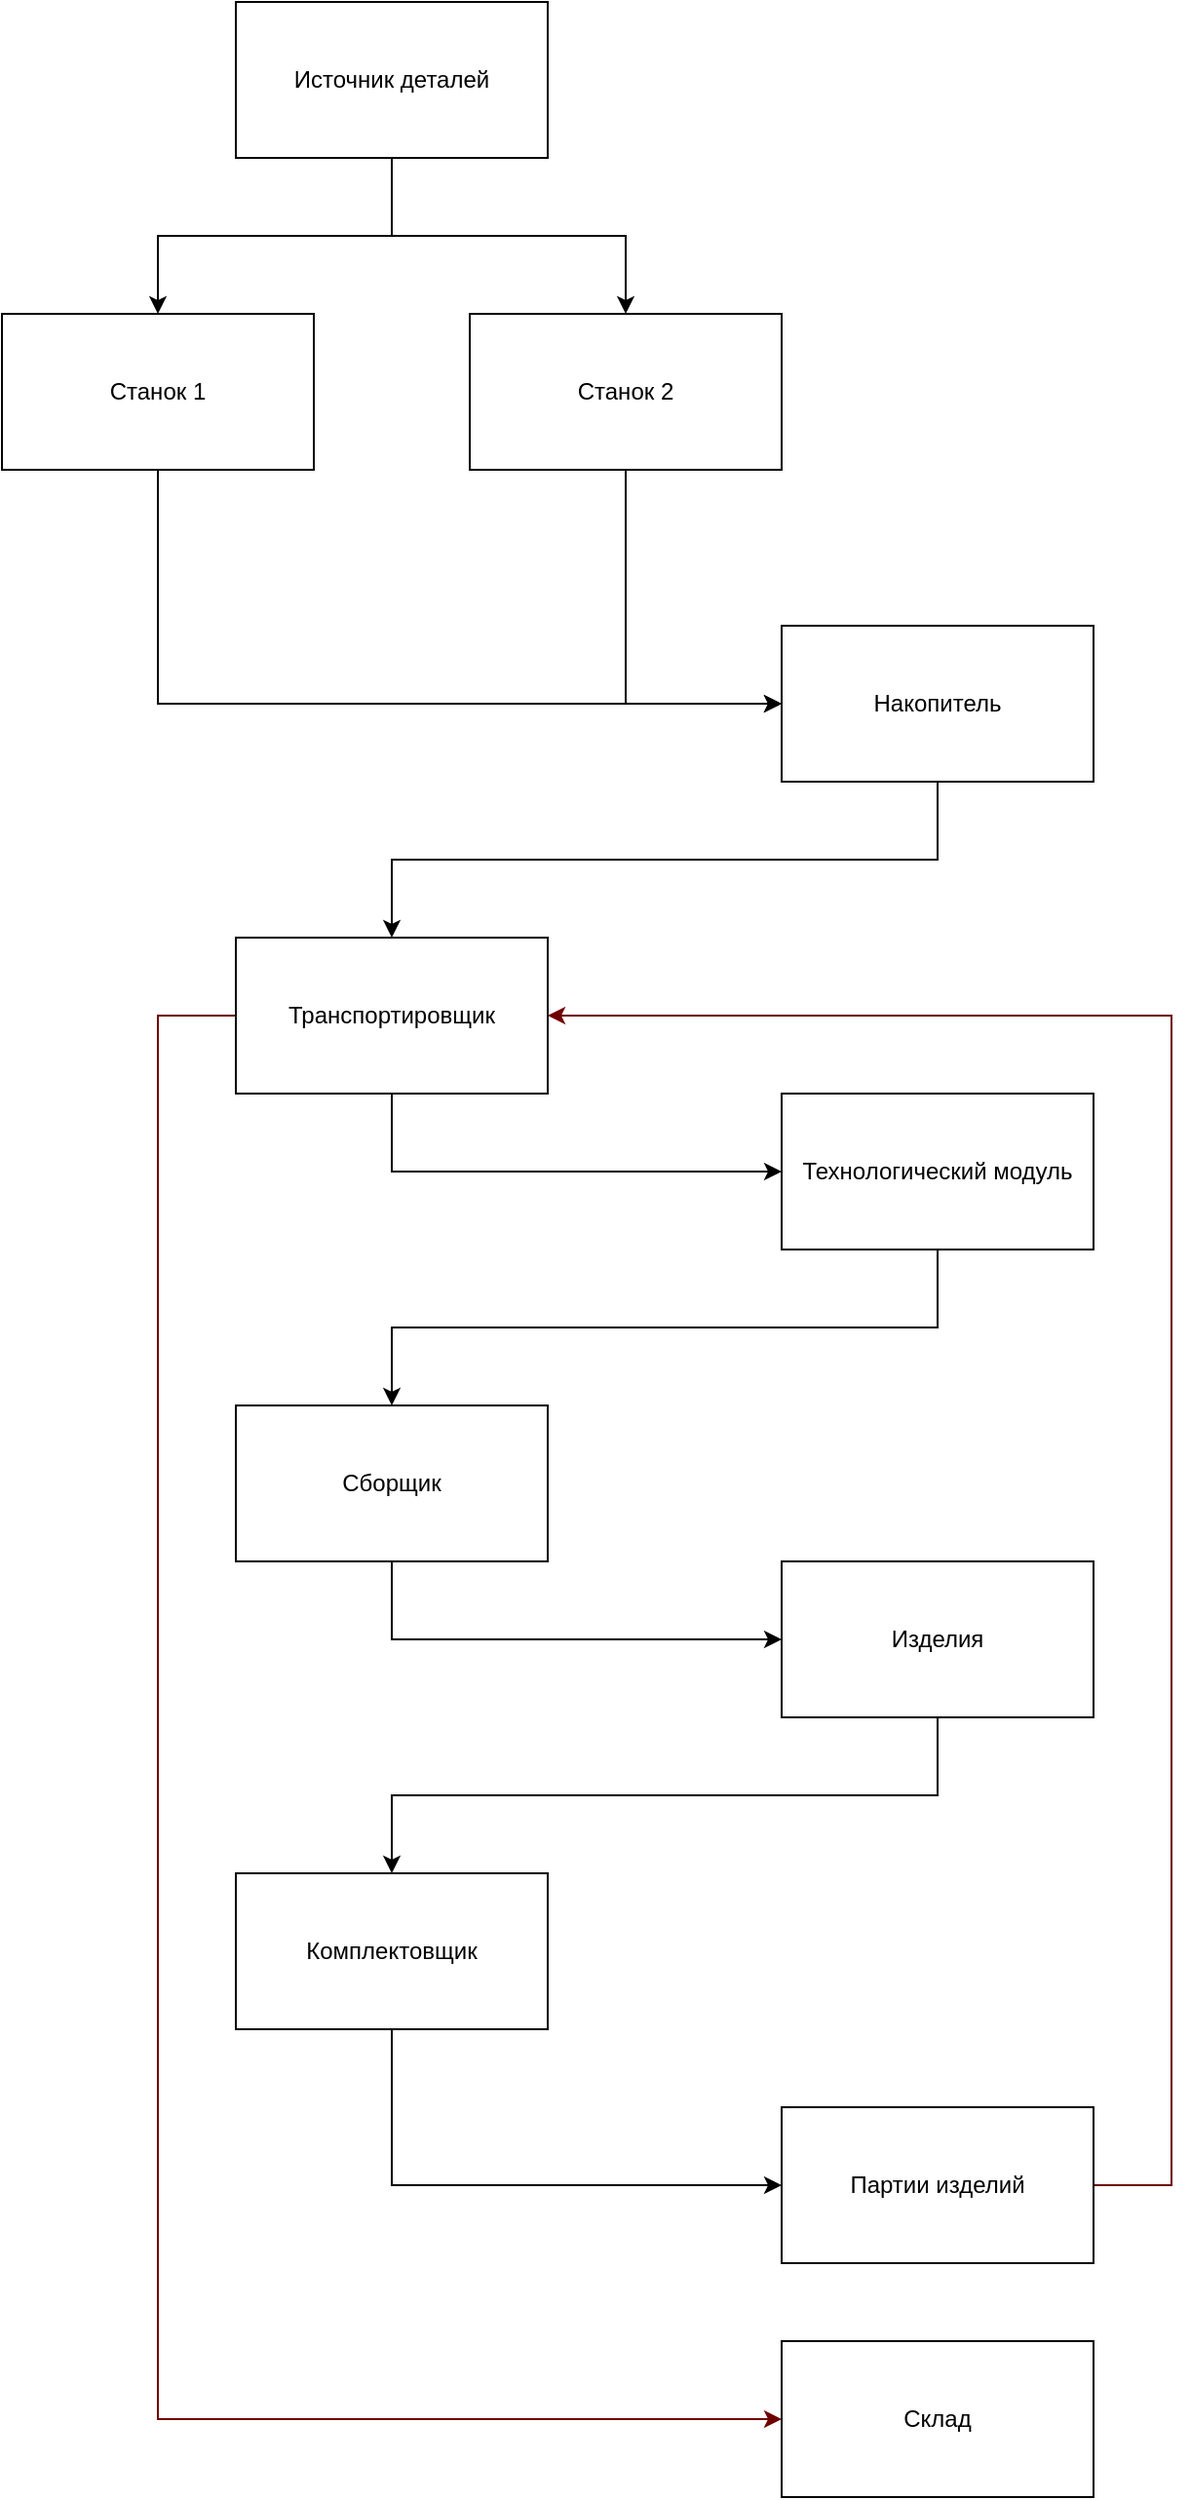 <mxfile version="24.7.17">
  <diagram name="Страница — 1" id="7QucInwPDRfKzfGEuZCY">
    <mxGraphModel dx="1615" dy="955" grid="1" gridSize="10" guides="1" tooltips="1" connect="1" arrows="1" fold="1" page="1" pageScale="1" pageWidth="827" pageHeight="1169" math="0" shadow="0">
      <root>
        <mxCell id="0" />
        <mxCell id="1" parent="0" />
        <mxCell id="vyoDU7aED_gjBHzTh8sb-5" style="edgeStyle=orthogonalEdgeStyle;rounded=0;orthogonalLoop=1;jettySize=auto;html=1;exitX=0.5;exitY=1;exitDx=0;exitDy=0;entryX=0.5;entryY=0;entryDx=0;entryDy=0;" edge="1" parent="1" source="vyoDU7aED_gjBHzTh8sb-1" target="vyoDU7aED_gjBHzTh8sb-4">
          <mxGeometry relative="1" as="geometry" />
        </mxCell>
        <mxCell id="vyoDU7aED_gjBHzTh8sb-6" style="edgeStyle=orthogonalEdgeStyle;rounded=0;orthogonalLoop=1;jettySize=auto;html=1;exitX=0.5;exitY=1;exitDx=0;exitDy=0;entryX=0.5;entryY=0;entryDx=0;entryDy=0;" edge="1" parent="1" source="vyoDU7aED_gjBHzTh8sb-1" target="vyoDU7aED_gjBHzTh8sb-3">
          <mxGeometry relative="1" as="geometry" />
        </mxCell>
        <mxCell id="vyoDU7aED_gjBHzTh8sb-1" value="Источник деталей" style="rounded=0;whiteSpace=wrap;html=1;" vertex="1" parent="1">
          <mxGeometry x="280" y="160" width="160" height="80" as="geometry" />
        </mxCell>
        <mxCell id="vyoDU7aED_gjBHzTh8sb-8" style="edgeStyle=orthogonalEdgeStyle;rounded=0;orthogonalLoop=1;jettySize=auto;html=1;exitX=0.5;exitY=1;exitDx=0;exitDy=0;entryX=0;entryY=0.5;entryDx=0;entryDy=0;" edge="1" parent="1" source="vyoDU7aED_gjBHzTh8sb-3" target="vyoDU7aED_gjBHzTh8sb-12">
          <mxGeometry relative="1" as="geometry">
            <mxPoint x="360" y="480" as="targetPoint" />
          </mxGeometry>
        </mxCell>
        <mxCell id="vyoDU7aED_gjBHzTh8sb-3" value="Станок 1" style="rounded=0;whiteSpace=wrap;html=1;" vertex="1" parent="1">
          <mxGeometry x="160" y="320" width="160" height="80" as="geometry" />
        </mxCell>
        <mxCell id="vyoDU7aED_gjBHzTh8sb-9" style="edgeStyle=orthogonalEdgeStyle;rounded=0;orthogonalLoop=1;jettySize=auto;html=1;exitX=0.5;exitY=1;exitDx=0;exitDy=0;entryX=0;entryY=0.5;entryDx=0;entryDy=0;" edge="1" parent="1" source="vyoDU7aED_gjBHzTh8sb-4" target="vyoDU7aED_gjBHzTh8sb-12">
          <mxGeometry relative="1" as="geometry">
            <mxPoint x="360" y="480" as="targetPoint" />
          </mxGeometry>
        </mxCell>
        <mxCell id="vyoDU7aED_gjBHzTh8sb-4" value="Станок 2" style="rounded=0;whiteSpace=wrap;html=1;" vertex="1" parent="1">
          <mxGeometry x="400" y="320" width="160" height="80" as="geometry" />
        </mxCell>
        <mxCell id="vyoDU7aED_gjBHzTh8sb-16" style="edgeStyle=orthogonalEdgeStyle;rounded=0;orthogonalLoop=1;jettySize=auto;html=1;exitX=0.5;exitY=1;exitDx=0;exitDy=0;entryX=0;entryY=0.5;entryDx=0;entryDy=0;" edge="1" parent="1" source="vyoDU7aED_gjBHzTh8sb-10" target="vyoDU7aED_gjBHzTh8sb-15">
          <mxGeometry relative="1" as="geometry" />
        </mxCell>
        <mxCell id="vyoDU7aED_gjBHzTh8sb-27" style="edgeStyle=orthogonalEdgeStyle;rounded=0;orthogonalLoop=1;jettySize=auto;html=1;exitX=0;exitY=0.5;exitDx=0;exitDy=0;entryX=0;entryY=0.5;entryDx=0;entryDy=0;fillColor=#a20025;strokeColor=#6F0000;" edge="1" parent="1" source="vyoDU7aED_gjBHzTh8sb-10" target="vyoDU7aED_gjBHzTh8sb-26">
          <mxGeometry relative="1" as="geometry">
            <Array as="points">
              <mxPoint x="240" y="680" />
              <mxPoint x="240" y="1400" />
            </Array>
          </mxGeometry>
        </mxCell>
        <mxCell id="vyoDU7aED_gjBHzTh8sb-10" value="Транспортировщик" style="rounded=0;whiteSpace=wrap;html=1;" vertex="1" parent="1">
          <mxGeometry x="280" y="640" width="160" height="80" as="geometry" />
        </mxCell>
        <mxCell id="vyoDU7aED_gjBHzTh8sb-14" style="edgeStyle=orthogonalEdgeStyle;rounded=0;orthogonalLoop=1;jettySize=auto;html=1;exitX=0.5;exitY=1;exitDx=0;exitDy=0;entryX=0.5;entryY=0;entryDx=0;entryDy=0;" edge="1" parent="1" source="vyoDU7aED_gjBHzTh8sb-12" target="vyoDU7aED_gjBHzTh8sb-10">
          <mxGeometry relative="1" as="geometry" />
        </mxCell>
        <mxCell id="vyoDU7aED_gjBHzTh8sb-12" value="Накопитель" style="rounded=0;whiteSpace=wrap;html=1;" vertex="1" parent="1">
          <mxGeometry x="560" y="480" width="160" height="80" as="geometry" />
        </mxCell>
        <mxCell id="vyoDU7aED_gjBHzTh8sb-21" style="edgeStyle=orthogonalEdgeStyle;rounded=0;orthogonalLoop=1;jettySize=auto;html=1;exitX=0.5;exitY=1;exitDx=0;exitDy=0;entryX=0;entryY=0.5;entryDx=0;entryDy=0;" edge="1" parent="1" source="vyoDU7aED_gjBHzTh8sb-13" target="vyoDU7aED_gjBHzTh8sb-20">
          <mxGeometry relative="1" as="geometry" />
        </mxCell>
        <mxCell id="vyoDU7aED_gjBHzTh8sb-13" value="Сборщик" style="rounded=0;whiteSpace=wrap;html=1;" vertex="1" parent="1">
          <mxGeometry x="280" y="880" width="160" height="80" as="geometry" />
        </mxCell>
        <mxCell id="vyoDU7aED_gjBHzTh8sb-17" style="edgeStyle=orthogonalEdgeStyle;rounded=0;orthogonalLoop=1;jettySize=auto;html=1;exitX=0.5;exitY=1;exitDx=0;exitDy=0;entryX=0.5;entryY=0;entryDx=0;entryDy=0;" edge="1" parent="1" source="vyoDU7aED_gjBHzTh8sb-15" target="vyoDU7aED_gjBHzTh8sb-13">
          <mxGeometry relative="1" as="geometry" />
        </mxCell>
        <mxCell id="vyoDU7aED_gjBHzTh8sb-15" value="Технологический модуль" style="rounded=0;whiteSpace=wrap;html=1;" vertex="1" parent="1">
          <mxGeometry x="560" y="720" width="160" height="80" as="geometry" />
        </mxCell>
        <mxCell id="vyoDU7aED_gjBHzTh8sb-24" style="edgeStyle=orthogonalEdgeStyle;rounded=0;orthogonalLoop=1;jettySize=auto;html=1;exitX=0.5;exitY=1;exitDx=0;exitDy=0;entryX=0;entryY=0.5;entryDx=0;entryDy=0;" edge="1" parent="1" source="vyoDU7aED_gjBHzTh8sb-18" target="vyoDU7aED_gjBHzTh8sb-23">
          <mxGeometry relative="1" as="geometry" />
        </mxCell>
        <mxCell id="vyoDU7aED_gjBHzTh8sb-18" value="Комплектовщик" style="rounded=0;whiteSpace=wrap;html=1;" vertex="1" parent="1">
          <mxGeometry x="280" y="1120" width="160" height="80" as="geometry" />
        </mxCell>
        <mxCell id="vyoDU7aED_gjBHzTh8sb-22" style="edgeStyle=orthogonalEdgeStyle;rounded=0;orthogonalLoop=1;jettySize=auto;html=1;exitX=0.5;exitY=1;exitDx=0;exitDy=0;entryX=0.5;entryY=0;entryDx=0;entryDy=0;" edge="1" parent="1" source="vyoDU7aED_gjBHzTh8sb-20" target="vyoDU7aED_gjBHzTh8sb-18">
          <mxGeometry relative="1" as="geometry" />
        </mxCell>
        <mxCell id="vyoDU7aED_gjBHzTh8sb-20" value="Изделия" style="rounded=0;whiteSpace=wrap;html=1;" vertex="1" parent="1">
          <mxGeometry x="560" y="960" width="160" height="80" as="geometry" />
        </mxCell>
        <mxCell id="vyoDU7aED_gjBHzTh8sb-25" style="edgeStyle=orthogonalEdgeStyle;rounded=0;orthogonalLoop=1;jettySize=auto;html=1;exitX=1;exitY=0.5;exitDx=0;exitDy=0;entryX=1;entryY=0.5;entryDx=0;entryDy=0;fillColor=#a20025;strokeColor=#6F0000;" edge="1" parent="1" source="vyoDU7aED_gjBHzTh8sb-23" target="vyoDU7aED_gjBHzTh8sb-10">
          <mxGeometry relative="1" as="geometry">
            <Array as="points">
              <mxPoint x="760" y="1280" />
              <mxPoint x="760" y="680" />
            </Array>
          </mxGeometry>
        </mxCell>
        <mxCell id="vyoDU7aED_gjBHzTh8sb-23" value="Партии изделий" style="rounded=0;whiteSpace=wrap;html=1;" vertex="1" parent="1">
          <mxGeometry x="560" y="1240" width="160" height="80" as="geometry" />
        </mxCell>
        <mxCell id="vyoDU7aED_gjBHzTh8sb-26" value="Склад" style="rounded=0;whiteSpace=wrap;html=1;" vertex="1" parent="1">
          <mxGeometry x="560" y="1360" width="160" height="80" as="geometry" />
        </mxCell>
      </root>
    </mxGraphModel>
  </diagram>
</mxfile>
